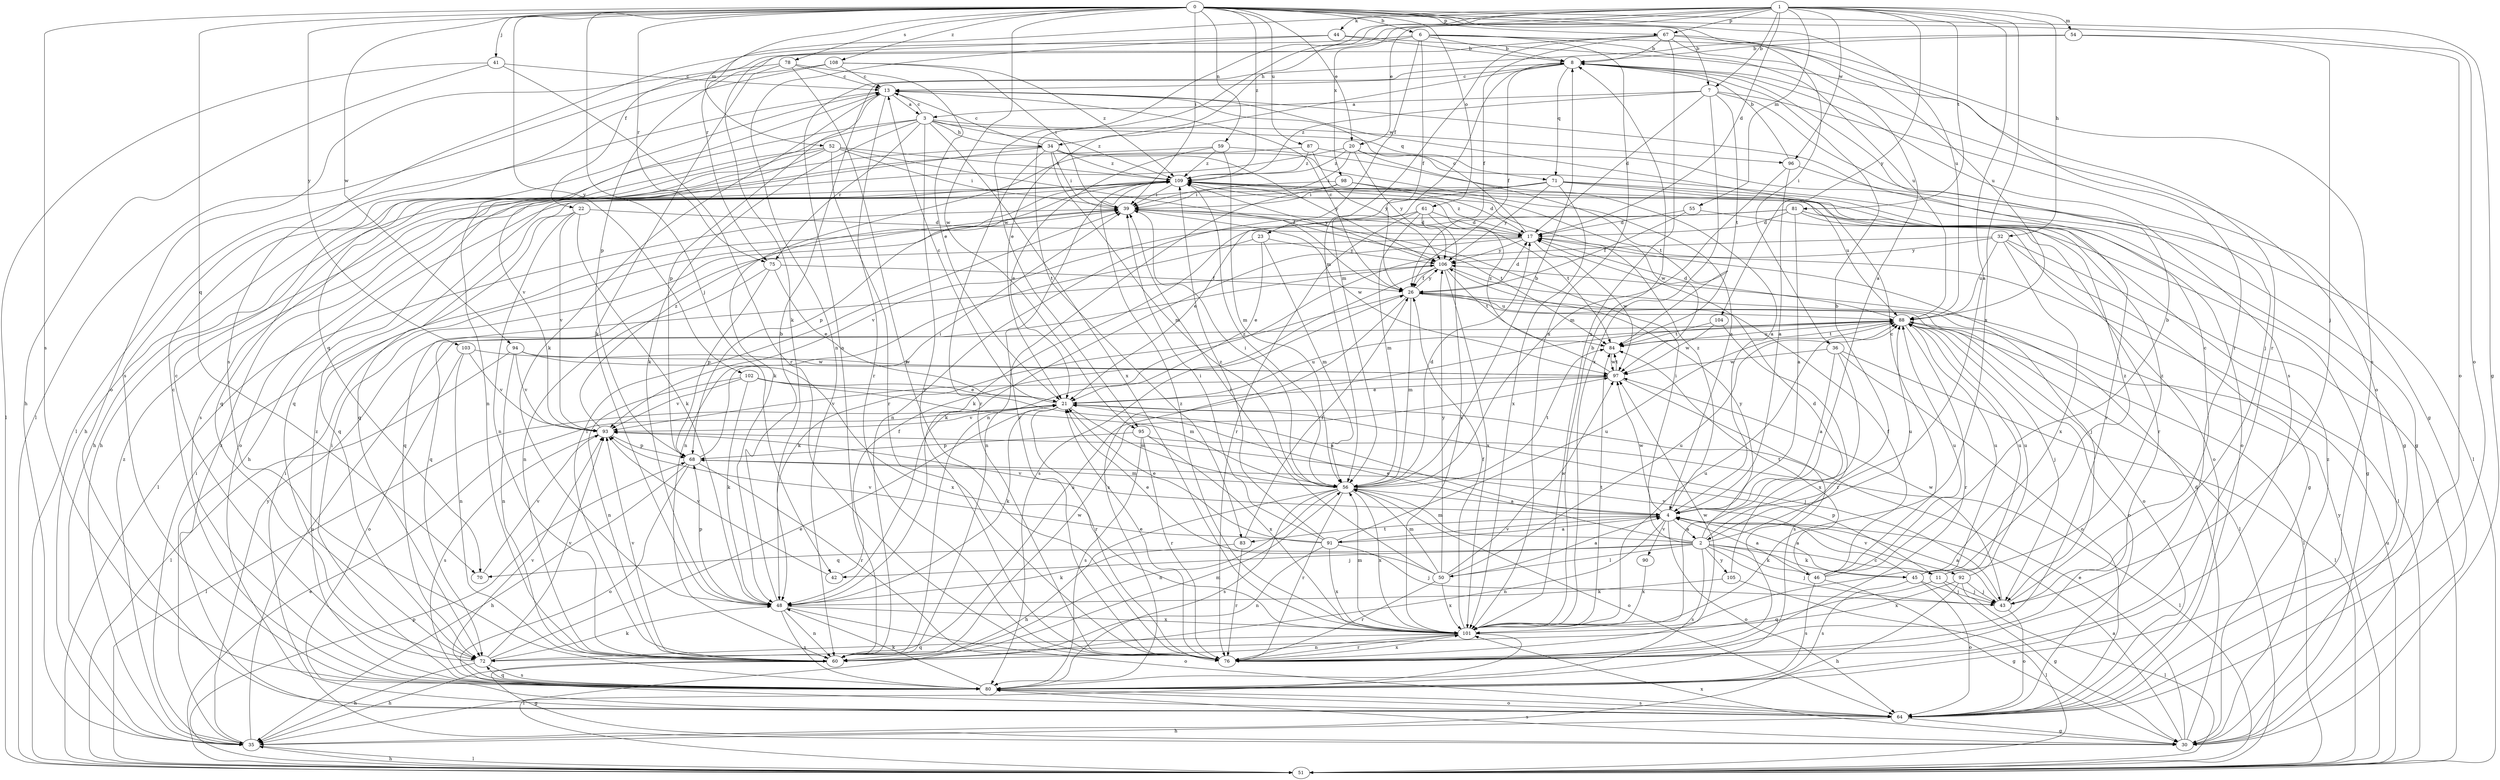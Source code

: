 strict digraph  {
0;
1;
2;
3;
4;
6;
7;
8;
11;
13;
17;
20;
21;
22;
23;
26;
30;
32;
34;
35;
36;
39;
41;
42;
43;
44;
45;
46;
48;
50;
51;
52;
54;
55;
56;
59;
60;
61;
64;
67;
68;
70;
71;
72;
75;
76;
78;
80;
81;
83;
84;
87;
88;
90;
91;
92;
93;
94;
95;
96;
97;
98;
101;
102;
103;
104;
105;
106;
108;
109;
0 -> 6  [label=b];
0 -> 7  [label=b];
0 -> 20  [label=e];
0 -> 30  [label=g];
0 -> 36  [label=i];
0 -> 39  [label=i];
0 -> 41  [label=j];
0 -> 42  [label=j];
0 -> 52  [label=m];
0 -> 59  [label=n];
0 -> 61  [label=o];
0 -> 64  [label=o];
0 -> 67  [label=p];
0 -> 70  [label=q];
0 -> 75  [label=r];
0 -> 78  [label=s];
0 -> 80  [label=s];
0 -> 87  [label=u];
0 -> 88  [label=u];
0 -> 94  [label=w];
0 -> 95  [label=w];
0 -> 102  [label=y];
0 -> 103  [label=y];
0 -> 108  [label=z];
0 -> 109  [label=z];
1 -> 2  [label=a];
1 -> 7  [label=b];
1 -> 17  [label=d];
1 -> 20  [label=e];
1 -> 32  [label=h];
1 -> 34  [label=h];
1 -> 44  [label=k];
1 -> 54  [label=m];
1 -> 55  [label=m];
1 -> 67  [label=p];
1 -> 75  [label=r];
1 -> 81  [label=t];
1 -> 83  [label=t];
1 -> 95  [label=w];
1 -> 96  [label=w];
1 -> 98  [label=x];
1 -> 101  [label=x];
1 -> 104  [label=y];
2 -> 8  [label=b];
2 -> 11  [label=c];
2 -> 21  [label=e];
2 -> 39  [label=i];
2 -> 42  [label=j];
2 -> 43  [label=j];
2 -> 45  [label=k];
2 -> 46  [label=k];
2 -> 50  [label=l];
2 -> 56  [label=m];
2 -> 70  [label=q];
2 -> 80  [label=s];
2 -> 88  [label=u];
2 -> 105  [label=y];
2 -> 106  [label=y];
3 -> 13  [label=c];
3 -> 34  [label=h];
3 -> 35  [label=h];
3 -> 48  [label=k];
3 -> 70  [label=q];
3 -> 71  [label=q];
3 -> 75  [label=r];
3 -> 76  [label=r];
3 -> 96  [label=w];
3 -> 101  [label=x];
3 -> 109  [label=z];
4 -> 2  [label=a];
4 -> 60  [label=n];
4 -> 64  [label=o];
4 -> 83  [label=t];
4 -> 90  [label=v];
4 -> 91  [label=v];
4 -> 92  [label=v];
4 -> 93  [label=v];
4 -> 97  [label=w];
4 -> 109  [label=z];
6 -> 8  [label=b];
6 -> 22  [label=f];
6 -> 23  [label=f];
6 -> 26  [label=f];
6 -> 76  [label=r];
6 -> 80  [label=s];
6 -> 88  [label=u];
6 -> 101  [label=x];
7 -> 3  [label=a];
7 -> 17  [label=d];
7 -> 30  [label=g];
7 -> 43  [label=j];
7 -> 84  [label=t];
7 -> 101  [label=x];
7 -> 109  [label=z];
8 -> 13  [label=c];
8 -> 21  [label=e];
8 -> 26  [label=f];
8 -> 56  [label=m];
8 -> 64  [label=o];
8 -> 71  [label=q];
8 -> 80  [label=s];
11 -> 30  [label=g];
11 -> 43  [label=j];
11 -> 68  [label=p];
11 -> 72  [label=q];
11 -> 88  [label=u];
11 -> 109  [label=z];
13 -> 3  [label=a];
13 -> 48  [label=k];
13 -> 51  [label=l];
13 -> 68  [label=p];
13 -> 76  [label=r];
17 -> 13  [label=c];
17 -> 48  [label=k];
17 -> 51  [label=l];
17 -> 72  [label=q];
17 -> 97  [label=w];
17 -> 106  [label=y];
17 -> 109  [label=z];
20 -> 30  [label=g];
20 -> 35  [label=h];
20 -> 39  [label=i];
20 -> 84  [label=t];
20 -> 106  [label=y];
20 -> 109  [label=z];
21 -> 13  [label=c];
21 -> 43  [label=j];
21 -> 48  [label=k];
21 -> 51  [label=l];
21 -> 56  [label=m];
21 -> 76  [label=r];
21 -> 88  [label=u];
21 -> 93  [label=v];
22 -> 17  [label=d];
22 -> 48  [label=k];
22 -> 60  [label=n];
22 -> 72  [label=q];
22 -> 93  [label=v];
23 -> 21  [label=e];
23 -> 56  [label=m];
23 -> 60  [label=n];
23 -> 106  [label=y];
26 -> 13  [label=c];
26 -> 17  [label=d];
26 -> 48  [label=k];
26 -> 51  [label=l];
26 -> 56  [label=m];
26 -> 64  [label=o];
26 -> 80  [label=s];
26 -> 88  [label=u];
26 -> 106  [label=y];
30 -> 4  [label=a];
30 -> 17  [label=d];
30 -> 21  [label=e];
30 -> 39  [label=i];
30 -> 80  [label=s];
30 -> 101  [label=x];
30 -> 109  [label=z];
32 -> 30  [label=g];
32 -> 51  [label=l];
32 -> 60  [label=n];
32 -> 88  [label=u];
32 -> 101  [label=x];
32 -> 106  [label=y];
34 -> 4  [label=a];
34 -> 13  [label=c];
34 -> 39  [label=i];
34 -> 56  [label=m];
34 -> 72  [label=q];
34 -> 76  [label=r];
34 -> 80  [label=s];
34 -> 106  [label=y];
34 -> 109  [label=z];
35 -> 39  [label=i];
35 -> 51  [label=l];
35 -> 88  [label=u];
35 -> 106  [label=y];
35 -> 109  [label=z];
36 -> 4  [label=a];
36 -> 51  [label=l];
36 -> 64  [label=o];
36 -> 97  [label=w];
36 -> 101  [label=x];
39 -> 17  [label=d];
39 -> 51  [label=l];
39 -> 84  [label=t];
39 -> 97  [label=w];
41 -> 13  [label=c];
41 -> 35  [label=h];
41 -> 51  [label=l];
41 -> 76  [label=r];
42 -> 26  [label=f];
42 -> 93  [label=v];
43 -> 4  [label=a];
43 -> 13  [label=c];
43 -> 64  [label=o];
43 -> 97  [label=w];
44 -> 8  [label=b];
44 -> 48  [label=k];
44 -> 60  [label=n];
44 -> 76  [label=r];
45 -> 4  [label=a];
45 -> 43  [label=j];
45 -> 64  [label=o];
45 -> 80  [label=s];
45 -> 88  [label=u];
45 -> 93  [label=v];
45 -> 109  [label=z];
46 -> 4  [label=a];
46 -> 8  [label=b];
46 -> 13  [label=c];
46 -> 26  [label=f];
46 -> 30  [label=g];
46 -> 80  [label=s];
46 -> 84  [label=t];
46 -> 88  [label=u];
48 -> 8  [label=b];
48 -> 60  [label=n];
48 -> 64  [label=o];
48 -> 68  [label=p];
48 -> 80  [label=s];
48 -> 101  [label=x];
50 -> 4  [label=a];
50 -> 21  [label=e];
50 -> 39  [label=i];
50 -> 56  [label=m];
50 -> 76  [label=r];
50 -> 88  [label=u];
50 -> 97  [label=w];
50 -> 101  [label=x];
50 -> 106  [label=y];
51 -> 21  [label=e];
51 -> 35  [label=h];
51 -> 68  [label=p];
51 -> 88  [label=u];
51 -> 106  [label=y];
52 -> 26  [label=f];
52 -> 39  [label=i];
52 -> 60  [label=n];
52 -> 72  [label=q];
52 -> 76  [label=r];
52 -> 93  [label=v];
52 -> 109  [label=z];
54 -> 8  [label=b];
54 -> 43  [label=j];
54 -> 60  [label=n];
54 -> 64  [label=o];
55 -> 17  [label=d];
55 -> 26  [label=f];
55 -> 64  [label=o];
56 -> 4  [label=a];
56 -> 8  [label=b];
56 -> 17  [label=d];
56 -> 35  [label=h];
56 -> 39  [label=i];
56 -> 60  [label=n];
56 -> 64  [label=o];
56 -> 76  [label=r];
56 -> 80  [label=s];
56 -> 84  [label=t];
56 -> 101  [label=x];
56 -> 109  [label=z];
59 -> 4  [label=a];
59 -> 21  [label=e];
59 -> 35  [label=h];
59 -> 56  [label=m];
59 -> 109  [label=z];
60 -> 30  [label=g];
60 -> 35  [label=h];
60 -> 39  [label=i];
60 -> 56  [label=m];
60 -> 88  [label=u];
60 -> 93  [label=v];
60 -> 97  [label=w];
61 -> 17  [label=d];
61 -> 21  [label=e];
61 -> 56  [label=m];
61 -> 76  [label=r];
61 -> 84  [label=t];
61 -> 101  [label=x];
64 -> 30  [label=g];
64 -> 35  [label=h];
64 -> 80  [label=s];
64 -> 109  [label=z];
67 -> 4  [label=a];
67 -> 8  [label=b];
67 -> 26  [label=f];
67 -> 56  [label=m];
67 -> 68  [label=p];
67 -> 80  [label=s];
67 -> 88  [label=u];
67 -> 101  [label=x];
68 -> 35  [label=h];
68 -> 39  [label=i];
68 -> 56  [label=m];
68 -> 64  [label=o];
68 -> 76  [label=r];
70 -> 93  [label=v];
71 -> 35  [label=h];
71 -> 39  [label=i];
71 -> 60  [label=n];
71 -> 64  [label=o];
71 -> 76  [label=r];
71 -> 88  [label=u];
71 -> 101  [label=x];
71 -> 106  [label=y];
72 -> 13  [label=c];
72 -> 21  [label=e];
72 -> 35  [label=h];
72 -> 48  [label=k];
72 -> 80  [label=s];
72 -> 93  [label=v];
75 -> 21  [label=e];
75 -> 26  [label=f];
75 -> 60  [label=n];
75 -> 68  [label=p];
76 -> 21  [label=e];
76 -> 97  [label=w];
76 -> 101  [label=x];
78 -> 13  [label=c];
78 -> 21  [label=e];
78 -> 48  [label=k];
78 -> 64  [label=o];
78 -> 76  [label=r];
80 -> 13  [label=c];
80 -> 39  [label=i];
80 -> 48  [label=k];
80 -> 64  [label=o];
80 -> 72  [label=q];
80 -> 93  [label=v];
80 -> 109  [label=z];
81 -> 4  [label=a];
81 -> 17  [label=d];
81 -> 30  [label=g];
81 -> 48  [label=k];
81 -> 76  [label=r];
81 -> 93  [label=v];
83 -> 26  [label=f];
83 -> 48  [label=k];
83 -> 76  [label=r];
84 -> 88  [label=u];
84 -> 97  [label=w];
87 -> 30  [label=g];
87 -> 48  [label=k];
87 -> 106  [label=y];
87 -> 109  [label=z];
88 -> 17  [label=d];
88 -> 43  [label=j];
88 -> 51  [label=l];
88 -> 64  [label=o];
88 -> 76  [label=r];
88 -> 84  [label=t];
90 -> 101  [label=x];
91 -> 4  [label=a];
91 -> 21  [label=e];
91 -> 39  [label=i];
91 -> 43  [label=j];
91 -> 60  [label=n];
91 -> 88  [label=u];
91 -> 93  [label=v];
91 -> 101  [label=x];
91 -> 109  [label=z];
92 -> 35  [label=h];
92 -> 43  [label=j];
92 -> 51  [label=l];
92 -> 88  [label=u];
92 -> 101  [label=x];
93 -> 68  [label=p];
93 -> 80  [label=s];
93 -> 109  [label=z];
94 -> 51  [label=l];
94 -> 60  [label=n];
94 -> 93  [label=v];
94 -> 97  [label=w];
94 -> 101  [label=x];
95 -> 51  [label=l];
95 -> 68  [label=p];
95 -> 76  [label=r];
95 -> 80  [label=s];
95 -> 101  [label=x];
96 -> 4  [label=a];
96 -> 8  [label=b];
96 -> 51  [label=l];
96 -> 56  [label=m];
97 -> 21  [label=e];
97 -> 80  [label=s];
97 -> 84  [label=t];
97 -> 93  [label=v];
97 -> 109  [label=z];
98 -> 17  [label=d];
98 -> 39  [label=i];
98 -> 60  [label=n];
98 -> 72  [label=q];
98 -> 97  [label=w];
101 -> 8  [label=b];
101 -> 26  [label=f];
101 -> 51  [label=l];
101 -> 56  [label=m];
101 -> 60  [label=n];
101 -> 72  [label=q];
101 -> 76  [label=r];
101 -> 84  [label=t];
101 -> 88  [label=u];
101 -> 109  [label=z];
102 -> 4  [label=a];
102 -> 21  [label=e];
102 -> 48  [label=k];
102 -> 56  [label=m];
102 -> 60  [label=n];
102 -> 93  [label=v];
103 -> 60  [label=n];
103 -> 64  [label=o];
103 -> 93  [label=v];
103 -> 97  [label=w];
104 -> 76  [label=r];
104 -> 84  [label=t];
104 -> 97  [label=w];
105 -> 17  [label=d];
105 -> 48  [label=k];
105 -> 51  [label=l];
106 -> 26  [label=f];
106 -> 43  [label=j];
106 -> 72  [label=q];
106 -> 80  [label=s];
106 -> 84  [label=t];
106 -> 101  [label=x];
108 -> 13  [label=c];
108 -> 39  [label=i];
108 -> 51  [label=l];
108 -> 80  [label=s];
108 -> 109  [label=z];
109 -> 39  [label=i];
109 -> 64  [label=o];
109 -> 68  [label=p];
109 -> 76  [label=r];
109 -> 106  [label=y];
}
